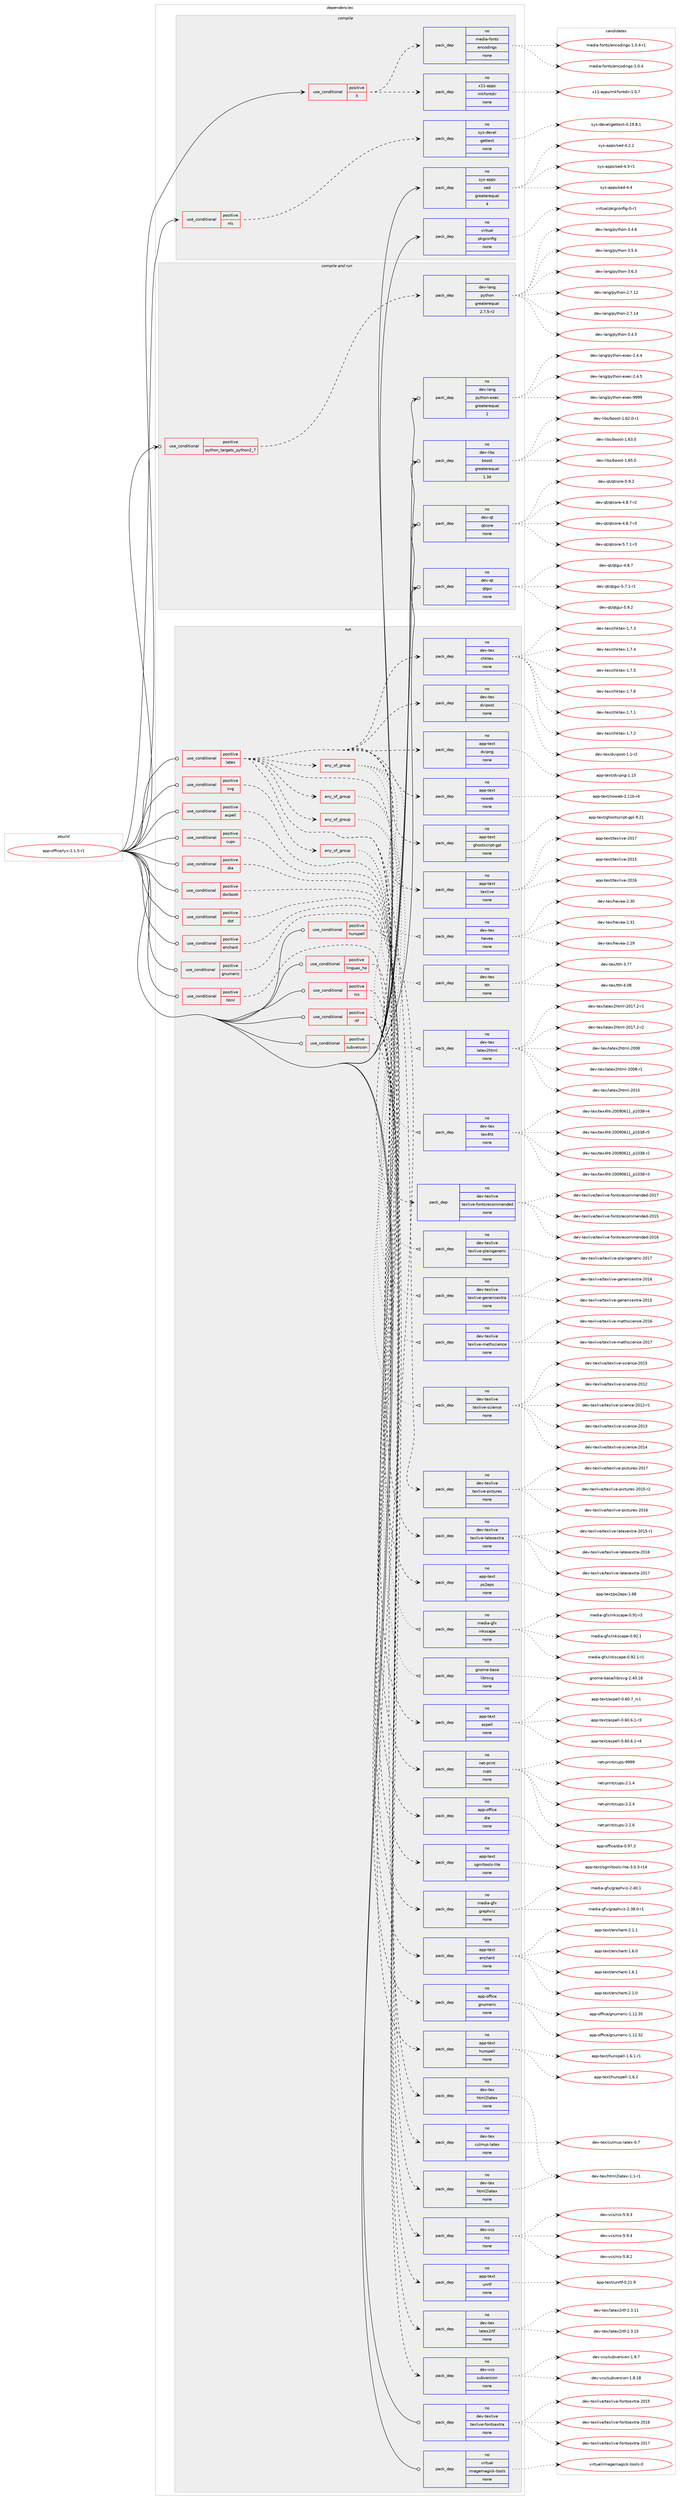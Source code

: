 digraph prolog {

# *************
# Graph options
# *************

newrank=true;
concentrate=true;
compound=true;
graph [rankdir=LR,fontname=Helvetica,fontsize=10,ranksep=1.5];#, ranksep=2.5, nodesep=0.2];
edge  [arrowhead=vee];
node  [fontname=Helvetica,fontsize=10];

# **********
# The ebuild
# **********

subgraph cluster_leftcol {
color=gray;
rank=same;
label=<<i>ebuild</i>>;
id [label="app-office/lyx-2.1.5-r1", color=red, width=4, href="../app-office/lyx-2.1.5-r1.svg"];
}

# ****************
# The dependencies
# ****************

subgraph cluster_midcol {
color=gray;
label=<<i>dependencies</i>>;
subgraph cluster_compile {
fillcolor="#eeeeee";
style=filled;
label=<<i>compile</i>>;
subgraph cond13539 {
dependency51668 [label=<<TABLE BORDER="0" CELLBORDER="1" CELLSPACING="0" CELLPADDING="4"><TR><TD ROWSPAN="3" CELLPADDING="10">use_conditional</TD></TR><TR><TD>positive</TD></TR><TR><TD>X</TD></TR></TABLE>>, shape=none, color=red];
subgraph pack37224 {
dependency51669 [label=<<TABLE BORDER="0" CELLBORDER="1" CELLSPACING="0" CELLPADDING="4" WIDTH="220"><TR><TD ROWSPAN="6" CELLPADDING="30">pack_dep</TD></TR><TR><TD WIDTH="110">no</TD></TR><TR><TD>x11-apps</TD></TR><TR><TD>mkfontdir</TD></TR><TR><TD>none</TD></TR><TR><TD></TD></TR></TABLE>>, shape=none, color=blue];
}
dependency51668:e -> dependency51669:w [weight=20,style="dashed",arrowhead="vee"];
subgraph pack37225 {
dependency51670 [label=<<TABLE BORDER="0" CELLBORDER="1" CELLSPACING="0" CELLPADDING="4" WIDTH="220"><TR><TD ROWSPAN="6" CELLPADDING="30">pack_dep</TD></TR><TR><TD WIDTH="110">no</TD></TR><TR><TD>media-fonts</TD></TR><TR><TD>encodings</TD></TR><TR><TD>none</TD></TR><TR><TD></TD></TR></TABLE>>, shape=none, color=blue];
}
dependency51668:e -> dependency51670:w [weight=20,style="dashed",arrowhead="vee"];
}
id:e -> dependency51668:w [weight=20,style="solid",arrowhead="vee"];
subgraph cond13540 {
dependency51671 [label=<<TABLE BORDER="0" CELLBORDER="1" CELLSPACING="0" CELLPADDING="4"><TR><TD ROWSPAN="3" CELLPADDING="10">use_conditional</TD></TR><TR><TD>positive</TD></TR><TR><TD>nls</TD></TR></TABLE>>, shape=none, color=red];
subgraph pack37226 {
dependency51672 [label=<<TABLE BORDER="0" CELLBORDER="1" CELLSPACING="0" CELLPADDING="4" WIDTH="220"><TR><TD ROWSPAN="6" CELLPADDING="30">pack_dep</TD></TR><TR><TD WIDTH="110">no</TD></TR><TR><TD>sys-devel</TD></TR><TR><TD>gettext</TD></TR><TR><TD>none</TD></TR><TR><TD></TD></TR></TABLE>>, shape=none, color=blue];
}
dependency51671:e -> dependency51672:w [weight=20,style="dashed",arrowhead="vee"];
}
id:e -> dependency51671:w [weight=20,style="solid",arrowhead="vee"];
subgraph pack37227 {
dependency51673 [label=<<TABLE BORDER="0" CELLBORDER="1" CELLSPACING="0" CELLPADDING="4" WIDTH="220"><TR><TD ROWSPAN="6" CELLPADDING="30">pack_dep</TD></TR><TR><TD WIDTH="110">no</TD></TR><TR><TD>sys-apps</TD></TR><TR><TD>sed</TD></TR><TR><TD>greaterequal</TD></TR><TR><TD>4</TD></TR></TABLE>>, shape=none, color=blue];
}
id:e -> dependency51673:w [weight=20,style="solid",arrowhead="vee"];
subgraph pack37228 {
dependency51674 [label=<<TABLE BORDER="0" CELLBORDER="1" CELLSPACING="0" CELLPADDING="4" WIDTH="220"><TR><TD ROWSPAN="6" CELLPADDING="30">pack_dep</TD></TR><TR><TD WIDTH="110">no</TD></TR><TR><TD>virtual</TD></TR><TR><TD>pkgconfig</TD></TR><TR><TD>none</TD></TR><TR><TD></TD></TR></TABLE>>, shape=none, color=blue];
}
id:e -> dependency51674:w [weight=20,style="solid",arrowhead="vee"];
}
subgraph cluster_compileandrun {
fillcolor="#eeeeee";
style=filled;
label=<<i>compile and run</i>>;
subgraph cond13541 {
dependency51675 [label=<<TABLE BORDER="0" CELLBORDER="1" CELLSPACING="0" CELLPADDING="4"><TR><TD ROWSPAN="3" CELLPADDING="10">use_conditional</TD></TR><TR><TD>positive</TD></TR><TR><TD>python_targets_python2_7</TD></TR></TABLE>>, shape=none, color=red];
subgraph pack37229 {
dependency51676 [label=<<TABLE BORDER="0" CELLBORDER="1" CELLSPACING="0" CELLPADDING="4" WIDTH="220"><TR><TD ROWSPAN="6" CELLPADDING="30">pack_dep</TD></TR><TR><TD WIDTH="110">no</TD></TR><TR><TD>dev-lang</TD></TR><TR><TD>python</TD></TR><TR><TD>greaterequal</TD></TR><TR><TD>2.7.5-r2</TD></TR></TABLE>>, shape=none, color=blue];
}
dependency51675:e -> dependency51676:w [weight=20,style="dashed",arrowhead="vee"];
}
id:e -> dependency51675:w [weight=20,style="solid",arrowhead="odotvee"];
subgraph pack37230 {
dependency51677 [label=<<TABLE BORDER="0" CELLBORDER="1" CELLSPACING="0" CELLPADDING="4" WIDTH="220"><TR><TD ROWSPAN="6" CELLPADDING="30">pack_dep</TD></TR><TR><TD WIDTH="110">no</TD></TR><TR><TD>dev-lang</TD></TR><TR><TD>python-exec</TD></TR><TR><TD>greaterequal</TD></TR><TR><TD>2</TD></TR></TABLE>>, shape=none, color=blue];
}
id:e -> dependency51677:w [weight=20,style="solid",arrowhead="odotvee"];
subgraph pack37231 {
dependency51678 [label=<<TABLE BORDER="0" CELLBORDER="1" CELLSPACING="0" CELLPADDING="4" WIDTH="220"><TR><TD ROWSPAN="6" CELLPADDING="30">pack_dep</TD></TR><TR><TD WIDTH="110">no</TD></TR><TR><TD>dev-libs</TD></TR><TR><TD>boost</TD></TR><TR><TD>greaterequal</TD></TR><TR><TD>1.34</TD></TR></TABLE>>, shape=none, color=blue];
}
id:e -> dependency51678:w [weight=20,style="solid",arrowhead="odotvee"];
subgraph pack37232 {
dependency51679 [label=<<TABLE BORDER="0" CELLBORDER="1" CELLSPACING="0" CELLPADDING="4" WIDTH="220"><TR><TD ROWSPAN="6" CELLPADDING="30">pack_dep</TD></TR><TR><TD WIDTH="110">no</TD></TR><TR><TD>dev-qt</TD></TR><TR><TD>qtcore</TD></TR><TR><TD>none</TD></TR><TR><TD></TD></TR></TABLE>>, shape=none, color=blue];
}
id:e -> dependency51679:w [weight=20,style="solid",arrowhead="odotvee"];
subgraph pack37233 {
dependency51680 [label=<<TABLE BORDER="0" CELLBORDER="1" CELLSPACING="0" CELLPADDING="4" WIDTH="220"><TR><TD ROWSPAN="6" CELLPADDING="30">pack_dep</TD></TR><TR><TD WIDTH="110">no</TD></TR><TR><TD>dev-qt</TD></TR><TR><TD>qtgui</TD></TR><TR><TD>none</TD></TR><TR><TD></TD></TR></TABLE>>, shape=none, color=blue];
}
id:e -> dependency51680:w [weight=20,style="solid",arrowhead="odotvee"];
}
subgraph cluster_run {
fillcolor="#eeeeee";
style=filled;
label=<<i>run</i>>;
subgraph cond13542 {
dependency51681 [label=<<TABLE BORDER="0" CELLBORDER="1" CELLSPACING="0" CELLPADDING="4"><TR><TD ROWSPAN="3" CELLPADDING="10">use_conditional</TD></TR><TR><TD>positive</TD></TR><TR><TD>aspell</TD></TR></TABLE>>, shape=none, color=red];
subgraph pack37234 {
dependency51682 [label=<<TABLE BORDER="0" CELLBORDER="1" CELLSPACING="0" CELLPADDING="4" WIDTH="220"><TR><TD ROWSPAN="6" CELLPADDING="30">pack_dep</TD></TR><TR><TD WIDTH="110">no</TD></TR><TR><TD>app-text</TD></TR><TR><TD>aspell</TD></TR><TR><TD>none</TD></TR><TR><TD></TD></TR></TABLE>>, shape=none, color=blue];
}
dependency51681:e -> dependency51682:w [weight=20,style="dashed",arrowhead="vee"];
}
id:e -> dependency51681:w [weight=20,style="solid",arrowhead="odot"];
subgraph cond13543 {
dependency51683 [label=<<TABLE BORDER="0" CELLBORDER="1" CELLSPACING="0" CELLPADDING="4"><TR><TD ROWSPAN="3" CELLPADDING="10">use_conditional</TD></TR><TR><TD>positive</TD></TR><TR><TD>cups</TD></TR></TABLE>>, shape=none, color=red];
subgraph pack37235 {
dependency51684 [label=<<TABLE BORDER="0" CELLBORDER="1" CELLSPACING="0" CELLPADDING="4" WIDTH="220"><TR><TD ROWSPAN="6" CELLPADDING="30">pack_dep</TD></TR><TR><TD WIDTH="110">no</TD></TR><TR><TD>net-print</TD></TR><TR><TD>cups</TD></TR><TR><TD>none</TD></TR><TR><TD></TD></TR></TABLE>>, shape=none, color=blue];
}
dependency51683:e -> dependency51684:w [weight=20,style="dashed",arrowhead="vee"];
}
id:e -> dependency51683:w [weight=20,style="solid",arrowhead="odot"];
subgraph cond13544 {
dependency51685 [label=<<TABLE BORDER="0" CELLBORDER="1" CELLSPACING="0" CELLPADDING="4"><TR><TD ROWSPAN="3" CELLPADDING="10">use_conditional</TD></TR><TR><TD>positive</TD></TR><TR><TD>dia</TD></TR></TABLE>>, shape=none, color=red];
subgraph pack37236 {
dependency51686 [label=<<TABLE BORDER="0" CELLBORDER="1" CELLSPACING="0" CELLPADDING="4" WIDTH="220"><TR><TD ROWSPAN="6" CELLPADDING="30">pack_dep</TD></TR><TR><TD WIDTH="110">no</TD></TR><TR><TD>app-office</TD></TR><TR><TD>dia</TD></TR><TR><TD>none</TD></TR><TR><TD></TD></TR></TABLE>>, shape=none, color=blue];
}
dependency51685:e -> dependency51686:w [weight=20,style="dashed",arrowhead="vee"];
}
id:e -> dependency51685:w [weight=20,style="solid",arrowhead="odot"];
subgraph cond13545 {
dependency51687 [label=<<TABLE BORDER="0" CELLBORDER="1" CELLSPACING="0" CELLPADDING="4"><TR><TD ROWSPAN="3" CELLPADDING="10">use_conditional</TD></TR><TR><TD>positive</TD></TR><TR><TD>docbook</TD></TR></TABLE>>, shape=none, color=red];
subgraph pack37237 {
dependency51688 [label=<<TABLE BORDER="0" CELLBORDER="1" CELLSPACING="0" CELLPADDING="4" WIDTH="220"><TR><TD ROWSPAN="6" CELLPADDING="30">pack_dep</TD></TR><TR><TD WIDTH="110">no</TD></TR><TR><TD>app-text</TD></TR><TR><TD>sgmltools-lite</TD></TR><TR><TD>none</TD></TR><TR><TD></TD></TR></TABLE>>, shape=none, color=blue];
}
dependency51687:e -> dependency51688:w [weight=20,style="dashed",arrowhead="vee"];
}
id:e -> dependency51687:w [weight=20,style="solid",arrowhead="odot"];
subgraph cond13546 {
dependency51689 [label=<<TABLE BORDER="0" CELLBORDER="1" CELLSPACING="0" CELLPADDING="4"><TR><TD ROWSPAN="3" CELLPADDING="10">use_conditional</TD></TR><TR><TD>positive</TD></TR><TR><TD>dot</TD></TR></TABLE>>, shape=none, color=red];
subgraph pack37238 {
dependency51690 [label=<<TABLE BORDER="0" CELLBORDER="1" CELLSPACING="0" CELLPADDING="4" WIDTH="220"><TR><TD ROWSPAN="6" CELLPADDING="30">pack_dep</TD></TR><TR><TD WIDTH="110">no</TD></TR><TR><TD>media-gfx</TD></TR><TR><TD>graphviz</TD></TR><TR><TD>none</TD></TR><TR><TD></TD></TR></TABLE>>, shape=none, color=blue];
}
dependency51689:e -> dependency51690:w [weight=20,style="dashed",arrowhead="vee"];
}
id:e -> dependency51689:w [weight=20,style="solid",arrowhead="odot"];
subgraph cond13547 {
dependency51691 [label=<<TABLE BORDER="0" CELLBORDER="1" CELLSPACING="0" CELLPADDING="4"><TR><TD ROWSPAN="3" CELLPADDING="10">use_conditional</TD></TR><TR><TD>positive</TD></TR><TR><TD>enchant</TD></TR></TABLE>>, shape=none, color=red];
subgraph pack37239 {
dependency51692 [label=<<TABLE BORDER="0" CELLBORDER="1" CELLSPACING="0" CELLPADDING="4" WIDTH="220"><TR><TD ROWSPAN="6" CELLPADDING="30">pack_dep</TD></TR><TR><TD WIDTH="110">no</TD></TR><TR><TD>app-text</TD></TR><TR><TD>enchant</TD></TR><TR><TD>none</TD></TR><TR><TD></TD></TR></TABLE>>, shape=none, color=blue];
}
dependency51691:e -> dependency51692:w [weight=20,style="dashed",arrowhead="vee"];
}
id:e -> dependency51691:w [weight=20,style="solid",arrowhead="odot"];
subgraph cond13548 {
dependency51693 [label=<<TABLE BORDER="0" CELLBORDER="1" CELLSPACING="0" CELLPADDING="4"><TR><TD ROWSPAN="3" CELLPADDING="10">use_conditional</TD></TR><TR><TD>positive</TD></TR><TR><TD>gnumeric</TD></TR></TABLE>>, shape=none, color=red];
subgraph pack37240 {
dependency51694 [label=<<TABLE BORDER="0" CELLBORDER="1" CELLSPACING="0" CELLPADDING="4" WIDTH="220"><TR><TD ROWSPAN="6" CELLPADDING="30">pack_dep</TD></TR><TR><TD WIDTH="110">no</TD></TR><TR><TD>app-office</TD></TR><TR><TD>gnumeric</TD></TR><TR><TD>none</TD></TR><TR><TD></TD></TR></TABLE>>, shape=none, color=blue];
}
dependency51693:e -> dependency51694:w [weight=20,style="dashed",arrowhead="vee"];
}
id:e -> dependency51693:w [weight=20,style="solid",arrowhead="odot"];
subgraph cond13549 {
dependency51695 [label=<<TABLE BORDER="0" CELLBORDER="1" CELLSPACING="0" CELLPADDING="4"><TR><TD ROWSPAN="3" CELLPADDING="10">use_conditional</TD></TR><TR><TD>positive</TD></TR><TR><TD>html</TD></TR></TABLE>>, shape=none, color=red];
subgraph pack37241 {
dependency51696 [label=<<TABLE BORDER="0" CELLBORDER="1" CELLSPACING="0" CELLPADDING="4" WIDTH="220"><TR><TD ROWSPAN="6" CELLPADDING="30">pack_dep</TD></TR><TR><TD WIDTH="110">no</TD></TR><TR><TD>dev-tex</TD></TR><TR><TD>html2latex</TD></TR><TR><TD>none</TD></TR><TR><TD></TD></TR></TABLE>>, shape=none, color=blue];
}
dependency51695:e -> dependency51696:w [weight=20,style="dashed",arrowhead="vee"];
}
id:e -> dependency51695:w [weight=20,style="solid",arrowhead="odot"];
subgraph cond13550 {
dependency51697 [label=<<TABLE BORDER="0" CELLBORDER="1" CELLSPACING="0" CELLPADDING="4"><TR><TD ROWSPAN="3" CELLPADDING="10">use_conditional</TD></TR><TR><TD>positive</TD></TR><TR><TD>hunspell</TD></TR></TABLE>>, shape=none, color=red];
subgraph pack37242 {
dependency51698 [label=<<TABLE BORDER="0" CELLBORDER="1" CELLSPACING="0" CELLPADDING="4" WIDTH="220"><TR><TD ROWSPAN="6" CELLPADDING="30">pack_dep</TD></TR><TR><TD WIDTH="110">no</TD></TR><TR><TD>app-text</TD></TR><TR><TD>hunspell</TD></TR><TR><TD>none</TD></TR><TR><TD></TD></TR></TABLE>>, shape=none, color=blue];
}
dependency51697:e -> dependency51698:w [weight=20,style="dashed",arrowhead="vee"];
}
id:e -> dependency51697:w [weight=20,style="solid",arrowhead="odot"];
subgraph cond13551 {
dependency51699 [label=<<TABLE BORDER="0" CELLBORDER="1" CELLSPACING="0" CELLPADDING="4"><TR><TD ROWSPAN="3" CELLPADDING="10">use_conditional</TD></TR><TR><TD>positive</TD></TR><TR><TD>latex</TD></TR></TABLE>>, shape=none, color=red];
subgraph pack37243 {
dependency51700 [label=<<TABLE BORDER="0" CELLBORDER="1" CELLSPACING="0" CELLPADDING="4" WIDTH="220"><TR><TD ROWSPAN="6" CELLPADDING="30">pack_dep</TD></TR><TR><TD WIDTH="110">no</TD></TR><TR><TD>app-text</TD></TR><TR><TD>texlive</TD></TR><TR><TD>none</TD></TR><TR><TD></TD></TR></TABLE>>, shape=none, color=blue];
}
dependency51699:e -> dependency51700:w [weight=20,style="dashed",arrowhead="vee"];
subgraph pack37244 {
dependency51701 [label=<<TABLE BORDER="0" CELLBORDER="1" CELLSPACING="0" CELLPADDING="4" WIDTH="220"><TR><TD ROWSPAN="6" CELLPADDING="30">pack_dep</TD></TR><TR><TD WIDTH="110">no</TD></TR><TR><TD>app-text</TD></TR><TR><TD>ghostscript-gpl</TD></TR><TR><TD>none</TD></TR><TR><TD></TD></TR></TABLE>>, shape=none, color=blue];
}
dependency51699:e -> dependency51701:w [weight=20,style="dashed",arrowhead="vee"];
subgraph pack37245 {
dependency51702 [label=<<TABLE BORDER="0" CELLBORDER="1" CELLSPACING="0" CELLPADDING="4" WIDTH="220"><TR><TD ROWSPAN="6" CELLPADDING="30">pack_dep</TD></TR><TR><TD WIDTH="110">no</TD></TR><TR><TD>app-text</TD></TR><TR><TD>noweb</TD></TR><TR><TD>none</TD></TR><TR><TD></TD></TR></TABLE>>, shape=none, color=blue];
}
dependency51699:e -> dependency51702:w [weight=20,style="dashed",arrowhead="vee"];
subgraph pack37246 {
dependency51703 [label=<<TABLE BORDER="0" CELLBORDER="1" CELLSPACING="0" CELLPADDING="4" WIDTH="220"><TR><TD ROWSPAN="6" CELLPADDING="30">pack_dep</TD></TR><TR><TD WIDTH="110">no</TD></TR><TR><TD>app-text</TD></TR><TR><TD>dvipng</TD></TR><TR><TD>none</TD></TR><TR><TD></TD></TR></TABLE>>, shape=none, color=blue];
}
dependency51699:e -> dependency51703:w [weight=20,style="dashed",arrowhead="vee"];
subgraph pack37247 {
dependency51704 [label=<<TABLE BORDER="0" CELLBORDER="1" CELLSPACING="0" CELLPADDING="4" WIDTH="220"><TR><TD ROWSPAN="6" CELLPADDING="30">pack_dep</TD></TR><TR><TD WIDTH="110">no</TD></TR><TR><TD>dev-tex</TD></TR><TR><TD>dvipost</TD></TR><TR><TD>none</TD></TR><TR><TD></TD></TR></TABLE>>, shape=none, color=blue];
}
dependency51699:e -> dependency51704:w [weight=20,style="dashed",arrowhead="vee"];
subgraph pack37248 {
dependency51705 [label=<<TABLE BORDER="0" CELLBORDER="1" CELLSPACING="0" CELLPADDING="4" WIDTH="220"><TR><TD ROWSPAN="6" CELLPADDING="30">pack_dep</TD></TR><TR><TD WIDTH="110">no</TD></TR><TR><TD>dev-tex</TD></TR><TR><TD>chktex</TD></TR><TR><TD>none</TD></TR><TR><TD></TD></TR></TABLE>>, shape=none, color=blue];
}
dependency51699:e -> dependency51705:w [weight=20,style="dashed",arrowhead="vee"];
subgraph pack37249 {
dependency51706 [label=<<TABLE BORDER="0" CELLBORDER="1" CELLSPACING="0" CELLPADDING="4" WIDTH="220"><TR><TD ROWSPAN="6" CELLPADDING="30">pack_dep</TD></TR><TR><TD WIDTH="110">no</TD></TR><TR><TD>app-text</TD></TR><TR><TD>ps2eps</TD></TR><TR><TD>none</TD></TR><TR><TD></TD></TR></TABLE>>, shape=none, color=blue];
}
dependency51699:e -> dependency51706:w [weight=20,style="dashed",arrowhead="vee"];
subgraph pack37250 {
dependency51707 [label=<<TABLE BORDER="0" CELLBORDER="1" CELLSPACING="0" CELLPADDING="4" WIDTH="220"><TR><TD ROWSPAN="6" CELLPADDING="30">pack_dep</TD></TR><TR><TD WIDTH="110">no</TD></TR><TR><TD>dev-texlive</TD></TR><TR><TD>texlive-latexextra</TD></TR><TR><TD>none</TD></TR><TR><TD></TD></TR></TABLE>>, shape=none, color=blue];
}
dependency51699:e -> dependency51707:w [weight=20,style="dashed",arrowhead="vee"];
subgraph pack37251 {
dependency51708 [label=<<TABLE BORDER="0" CELLBORDER="1" CELLSPACING="0" CELLPADDING="4" WIDTH="220"><TR><TD ROWSPAN="6" CELLPADDING="30">pack_dep</TD></TR><TR><TD WIDTH="110">no</TD></TR><TR><TD>dev-texlive</TD></TR><TR><TD>texlive-pictures</TD></TR><TR><TD>none</TD></TR><TR><TD></TD></TR></TABLE>>, shape=none, color=blue];
}
dependency51699:e -> dependency51708:w [weight=20,style="dashed",arrowhead="vee"];
subgraph any883 {
dependency51709 [label=<<TABLE BORDER="0" CELLBORDER="1" CELLSPACING="0" CELLPADDING="4"><TR><TD CELLPADDING="10">any_of_group</TD></TR></TABLE>>, shape=none, color=red];subgraph pack37252 {
dependency51710 [label=<<TABLE BORDER="0" CELLBORDER="1" CELLSPACING="0" CELLPADDING="4" WIDTH="220"><TR><TD ROWSPAN="6" CELLPADDING="30">pack_dep</TD></TR><TR><TD WIDTH="110">no</TD></TR><TR><TD>dev-texlive</TD></TR><TR><TD>texlive-mathscience</TD></TR><TR><TD>none</TD></TR><TR><TD></TD></TR></TABLE>>, shape=none, color=blue];
}
dependency51709:e -> dependency51710:w [weight=20,style="dotted",arrowhead="oinv"];
subgraph pack37253 {
dependency51711 [label=<<TABLE BORDER="0" CELLBORDER="1" CELLSPACING="0" CELLPADDING="4" WIDTH="220"><TR><TD ROWSPAN="6" CELLPADDING="30">pack_dep</TD></TR><TR><TD WIDTH="110">no</TD></TR><TR><TD>dev-texlive</TD></TR><TR><TD>texlive-science</TD></TR><TR><TD>none</TD></TR><TR><TD></TD></TR></TABLE>>, shape=none, color=blue];
}
dependency51709:e -> dependency51711:w [weight=20,style="dotted",arrowhead="oinv"];
}
dependency51699:e -> dependency51709:w [weight=20,style="dashed",arrowhead="vee"];
subgraph any884 {
dependency51712 [label=<<TABLE BORDER="0" CELLBORDER="1" CELLSPACING="0" CELLPADDING="4"><TR><TD CELLPADDING="10">any_of_group</TD></TR></TABLE>>, shape=none, color=red];subgraph pack37254 {
dependency51713 [label=<<TABLE BORDER="0" CELLBORDER="1" CELLSPACING="0" CELLPADDING="4" WIDTH="220"><TR><TD ROWSPAN="6" CELLPADDING="30">pack_dep</TD></TR><TR><TD WIDTH="110">no</TD></TR><TR><TD>dev-texlive</TD></TR><TR><TD>texlive-plaingeneric</TD></TR><TR><TD>none</TD></TR><TR><TD></TD></TR></TABLE>>, shape=none, color=blue];
}
dependency51712:e -> dependency51713:w [weight=20,style="dotted",arrowhead="oinv"];
subgraph pack37255 {
dependency51714 [label=<<TABLE BORDER="0" CELLBORDER="1" CELLSPACING="0" CELLPADDING="4" WIDTH="220"><TR><TD ROWSPAN="6" CELLPADDING="30">pack_dep</TD></TR><TR><TD WIDTH="110">no</TD></TR><TR><TD>dev-texlive</TD></TR><TR><TD>texlive-genericextra</TD></TR><TR><TD>none</TD></TR><TR><TD></TD></TR></TABLE>>, shape=none, color=blue];
}
dependency51712:e -> dependency51714:w [weight=20,style="dotted",arrowhead="oinv"];
}
dependency51699:e -> dependency51712:w [weight=20,style="dashed",arrowhead="vee"];
subgraph pack37256 {
dependency51715 [label=<<TABLE BORDER="0" CELLBORDER="1" CELLSPACING="0" CELLPADDING="4" WIDTH="220"><TR><TD ROWSPAN="6" CELLPADDING="30">pack_dep</TD></TR><TR><TD WIDTH="110">no</TD></TR><TR><TD>dev-texlive</TD></TR><TR><TD>texlive-fontsrecommended</TD></TR><TR><TD>none</TD></TR><TR><TD></TD></TR></TABLE>>, shape=none, color=blue];
}
dependency51699:e -> dependency51715:w [weight=20,style="dashed",arrowhead="vee"];
subgraph any885 {
dependency51716 [label=<<TABLE BORDER="0" CELLBORDER="1" CELLSPACING="0" CELLPADDING="4"><TR><TD CELLPADDING="10">any_of_group</TD></TR></TABLE>>, shape=none, color=red];subgraph pack37257 {
dependency51717 [label=<<TABLE BORDER="0" CELLBORDER="1" CELLSPACING="0" CELLPADDING="4" WIDTH="220"><TR><TD ROWSPAN="6" CELLPADDING="30">pack_dep</TD></TR><TR><TD WIDTH="110">no</TD></TR><TR><TD>dev-tex</TD></TR><TR><TD>latex2html</TD></TR><TR><TD>none</TD></TR><TR><TD></TD></TR></TABLE>>, shape=none, color=blue];
}
dependency51716:e -> dependency51717:w [weight=20,style="dotted",arrowhead="oinv"];
subgraph pack37258 {
dependency51718 [label=<<TABLE BORDER="0" CELLBORDER="1" CELLSPACING="0" CELLPADDING="4" WIDTH="220"><TR><TD ROWSPAN="6" CELLPADDING="30">pack_dep</TD></TR><TR><TD WIDTH="110">no</TD></TR><TR><TD>dev-tex</TD></TR><TR><TD>tth</TD></TR><TR><TD>none</TD></TR><TR><TD></TD></TR></TABLE>>, shape=none, color=blue];
}
dependency51716:e -> dependency51718:w [weight=20,style="dotted",arrowhead="oinv"];
subgraph pack37259 {
dependency51719 [label=<<TABLE BORDER="0" CELLBORDER="1" CELLSPACING="0" CELLPADDING="4" WIDTH="220"><TR><TD ROWSPAN="6" CELLPADDING="30">pack_dep</TD></TR><TR><TD WIDTH="110">no</TD></TR><TR><TD>dev-tex</TD></TR><TR><TD>hevea</TD></TR><TR><TD>none</TD></TR><TR><TD></TD></TR></TABLE>>, shape=none, color=blue];
}
dependency51716:e -> dependency51719:w [weight=20,style="dotted",arrowhead="oinv"];
subgraph pack37260 {
dependency51720 [label=<<TABLE BORDER="0" CELLBORDER="1" CELLSPACING="0" CELLPADDING="4" WIDTH="220"><TR><TD ROWSPAN="6" CELLPADDING="30">pack_dep</TD></TR><TR><TD WIDTH="110">no</TD></TR><TR><TD>dev-tex</TD></TR><TR><TD>tex4ht</TD></TR><TR><TD>none</TD></TR><TR><TD></TD></TR></TABLE>>, shape=none, color=blue];
}
dependency51716:e -> dependency51720:w [weight=20,style="dotted",arrowhead="oinv"];
}
dependency51699:e -> dependency51716:w [weight=20,style="dashed",arrowhead="vee"];
}
id:e -> dependency51699:w [weight=20,style="solid",arrowhead="odot"];
subgraph cond13552 {
dependency51721 [label=<<TABLE BORDER="0" CELLBORDER="1" CELLSPACING="0" CELLPADDING="4"><TR><TD ROWSPAN="3" CELLPADDING="10">use_conditional</TD></TR><TR><TD>positive</TD></TR><TR><TD>linguas_he</TD></TR></TABLE>>, shape=none, color=red];
subgraph pack37261 {
dependency51722 [label=<<TABLE BORDER="0" CELLBORDER="1" CELLSPACING="0" CELLPADDING="4" WIDTH="220"><TR><TD ROWSPAN="6" CELLPADDING="30">pack_dep</TD></TR><TR><TD WIDTH="110">no</TD></TR><TR><TD>dev-tex</TD></TR><TR><TD>culmus-latex</TD></TR><TR><TD>none</TD></TR><TR><TD></TD></TR></TABLE>>, shape=none, color=blue];
}
dependency51721:e -> dependency51722:w [weight=20,style="dashed",arrowhead="vee"];
}
id:e -> dependency51721:w [weight=20,style="solid",arrowhead="odot"];
subgraph cond13553 {
dependency51723 [label=<<TABLE BORDER="0" CELLBORDER="1" CELLSPACING="0" CELLPADDING="4"><TR><TD ROWSPAN="3" CELLPADDING="10">use_conditional</TD></TR><TR><TD>positive</TD></TR><TR><TD>rcs</TD></TR></TABLE>>, shape=none, color=red];
subgraph pack37262 {
dependency51724 [label=<<TABLE BORDER="0" CELLBORDER="1" CELLSPACING="0" CELLPADDING="4" WIDTH="220"><TR><TD ROWSPAN="6" CELLPADDING="30">pack_dep</TD></TR><TR><TD WIDTH="110">no</TD></TR><TR><TD>dev-vcs</TD></TR><TR><TD>rcs</TD></TR><TR><TD>none</TD></TR><TR><TD></TD></TR></TABLE>>, shape=none, color=blue];
}
dependency51723:e -> dependency51724:w [weight=20,style="dashed",arrowhead="vee"];
}
id:e -> dependency51723:w [weight=20,style="solid",arrowhead="odot"];
subgraph cond13554 {
dependency51725 [label=<<TABLE BORDER="0" CELLBORDER="1" CELLSPACING="0" CELLPADDING="4"><TR><TD ROWSPAN="3" CELLPADDING="10">use_conditional</TD></TR><TR><TD>positive</TD></TR><TR><TD>rtf</TD></TR></TABLE>>, shape=none, color=red];
subgraph pack37263 {
dependency51726 [label=<<TABLE BORDER="0" CELLBORDER="1" CELLSPACING="0" CELLPADDING="4" WIDTH="220"><TR><TD ROWSPAN="6" CELLPADDING="30">pack_dep</TD></TR><TR><TD WIDTH="110">no</TD></TR><TR><TD>dev-tex</TD></TR><TR><TD>latex2rtf</TD></TR><TR><TD>none</TD></TR><TR><TD></TD></TR></TABLE>>, shape=none, color=blue];
}
dependency51725:e -> dependency51726:w [weight=20,style="dashed",arrowhead="vee"];
subgraph pack37264 {
dependency51727 [label=<<TABLE BORDER="0" CELLBORDER="1" CELLSPACING="0" CELLPADDING="4" WIDTH="220"><TR><TD ROWSPAN="6" CELLPADDING="30">pack_dep</TD></TR><TR><TD WIDTH="110">no</TD></TR><TR><TD>app-text</TD></TR><TR><TD>unrtf</TD></TR><TR><TD>none</TD></TR><TR><TD></TD></TR></TABLE>>, shape=none, color=blue];
}
dependency51725:e -> dependency51727:w [weight=20,style="dashed",arrowhead="vee"];
subgraph pack37265 {
dependency51728 [label=<<TABLE BORDER="0" CELLBORDER="1" CELLSPACING="0" CELLPADDING="4" WIDTH="220"><TR><TD ROWSPAN="6" CELLPADDING="30">pack_dep</TD></TR><TR><TD WIDTH="110">no</TD></TR><TR><TD>dev-tex</TD></TR><TR><TD>html2latex</TD></TR><TR><TD>none</TD></TR><TR><TD></TD></TR></TABLE>>, shape=none, color=blue];
}
dependency51725:e -> dependency51728:w [weight=20,style="dashed",arrowhead="vee"];
}
id:e -> dependency51725:w [weight=20,style="solid",arrowhead="odot"];
subgraph cond13555 {
dependency51729 [label=<<TABLE BORDER="0" CELLBORDER="1" CELLSPACING="0" CELLPADDING="4"><TR><TD ROWSPAN="3" CELLPADDING="10">use_conditional</TD></TR><TR><TD>positive</TD></TR><TR><TD>subversion</TD></TR></TABLE>>, shape=none, color=red];
subgraph pack37266 {
dependency51730 [label=<<TABLE BORDER="0" CELLBORDER="1" CELLSPACING="0" CELLPADDING="4" WIDTH="220"><TR><TD ROWSPAN="6" CELLPADDING="30">pack_dep</TD></TR><TR><TD WIDTH="110">no</TD></TR><TR><TD>dev-vcs</TD></TR><TR><TD>subversion</TD></TR><TR><TD>none</TD></TR><TR><TD></TD></TR></TABLE>>, shape=none, color=blue];
}
dependency51729:e -> dependency51730:w [weight=20,style="dashed",arrowhead="vee"];
}
id:e -> dependency51729:w [weight=20,style="solid",arrowhead="odot"];
subgraph cond13556 {
dependency51731 [label=<<TABLE BORDER="0" CELLBORDER="1" CELLSPACING="0" CELLPADDING="4"><TR><TD ROWSPAN="3" CELLPADDING="10">use_conditional</TD></TR><TR><TD>positive</TD></TR><TR><TD>svg</TD></TR></TABLE>>, shape=none, color=red];
subgraph any886 {
dependency51732 [label=<<TABLE BORDER="0" CELLBORDER="1" CELLSPACING="0" CELLPADDING="4"><TR><TD CELLPADDING="10">any_of_group</TD></TR></TABLE>>, shape=none, color=red];subgraph pack37267 {
dependency51733 [label=<<TABLE BORDER="0" CELLBORDER="1" CELLSPACING="0" CELLPADDING="4" WIDTH="220"><TR><TD ROWSPAN="6" CELLPADDING="30">pack_dep</TD></TR><TR><TD WIDTH="110">no</TD></TR><TR><TD>gnome-base</TD></TR><TR><TD>librsvg</TD></TR><TR><TD>none</TD></TR><TR><TD></TD></TR></TABLE>>, shape=none, color=blue];
}
dependency51732:e -> dependency51733:w [weight=20,style="dotted",arrowhead="oinv"];
subgraph pack37268 {
dependency51734 [label=<<TABLE BORDER="0" CELLBORDER="1" CELLSPACING="0" CELLPADDING="4" WIDTH="220"><TR><TD ROWSPAN="6" CELLPADDING="30">pack_dep</TD></TR><TR><TD WIDTH="110">no</TD></TR><TR><TD>media-gfx</TD></TR><TR><TD>inkscape</TD></TR><TR><TD>none</TD></TR><TR><TD></TD></TR></TABLE>>, shape=none, color=blue];
}
dependency51732:e -> dependency51734:w [weight=20,style="dotted",arrowhead="oinv"];
}
dependency51731:e -> dependency51732:w [weight=20,style="dashed",arrowhead="vee"];
}
id:e -> dependency51731:w [weight=20,style="solid",arrowhead="odot"];
subgraph pack37269 {
dependency51735 [label=<<TABLE BORDER="0" CELLBORDER="1" CELLSPACING="0" CELLPADDING="4" WIDTH="220"><TR><TD ROWSPAN="6" CELLPADDING="30">pack_dep</TD></TR><TR><TD WIDTH="110">no</TD></TR><TR><TD>dev-texlive</TD></TR><TR><TD>texlive-fontsextra</TD></TR><TR><TD>none</TD></TR><TR><TD></TD></TR></TABLE>>, shape=none, color=blue];
}
id:e -> dependency51735:w [weight=20,style="solid",arrowhead="odot"];
subgraph pack37270 {
dependency51736 [label=<<TABLE BORDER="0" CELLBORDER="1" CELLSPACING="0" CELLPADDING="4" WIDTH="220"><TR><TD ROWSPAN="6" CELLPADDING="30">pack_dep</TD></TR><TR><TD WIDTH="110">no</TD></TR><TR><TD>virtual</TD></TR><TR><TD>imagemagick-tools</TD></TR><TR><TD>none</TD></TR><TR><TD></TD></TR></TABLE>>, shape=none, color=blue];
}
id:e -> dependency51736:w [weight=20,style="solid",arrowhead="odot"];
}
}

# **************
# The candidates
# **************

subgraph cluster_choices {
rank=same;
color=gray;
label=<<i>candidates</i>>;

subgraph choice37224 {
color=black;
nodesep=1;
choice1204949459711211211547109107102111110116100105114454946484655 [label="x11-apps/mkfontdir-1.0.7", color=red, width=4,href="../x11-apps/mkfontdir-1.0.7.svg"];
dependency51669:e -> choice1204949459711211211547109107102111110116100105114454946484655:w [style=dotted,weight="100"];
}
subgraph choice37225 {
color=black;
nodesep=1;
choice10910110010597451021111101161154710111099111100105110103115454946484652 [label="media-fonts/encodings-1.0.4", color=red, width=4,href="../media-fonts/encodings-1.0.4.svg"];
choice109101100105974510211111011611547101110991111001051101031154549464846524511449 [label="media-fonts/encodings-1.0.4-r1", color=red, width=4,href="../media-fonts/encodings-1.0.4-r1.svg"];
dependency51670:e -> choice10910110010597451021111101161154710111099111100105110103115454946484652:w [style=dotted,weight="100"];
dependency51670:e -> choice109101100105974510211111011611547101110991111001051101031154549464846524511449:w [style=dotted,weight="100"];
}
subgraph choice37226 {
color=black;
nodesep=1;
choice1151211154510010111810110847103101116116101120116454846495746564649 [label="sys-devel/gettext-0.19.8.1", color=red, width=4,href="../sys-devel/gettext-0.19.8.1.svg"];
dependency51672:e -> choice1151211154510010111810110847103101116116101120116454846495746564649:w [style=dotted,weight="100"];
}
subgraph choice37227 {
color=black;
nodesep=1;
choice115121115459711211211547115101100455246504650 [label="sys-apps/sed-4.2.2", color=red, width=4,href="../sys-apps/sed-4.2.2.svg"];
choice115121115459711211211547115101100455246514511449 [label="sys-apps/sed-4.3-r1", color=red, width=4,href="../sys-apps/sed-4.3-r1.svg"];
choice11512111545971121121154711510110045524652 [label="sys-apps/sed-4.4", color=red, width=4,href="../sys-apps/sed-4.4.svg"];
dependency51673:e -> choice115121115459711211211547115101100455246504650:w [style=dotted,weight="100"];
dependency51673:e -> choice115121115459711211211547115101100455246514511449:w [style=dotted,weight="100"];
dependency51673:e -> choice11512111545971121121154711510110045524652:w [style=dotted,weight="100"];
}
subgraph choice37228 {
color=black;
nodesep=1;
choice11810511411611797108471121071039911111010210510345484511449 [label="virtual/pkgconfig-0-r1", color=red, width=4,href="../virtual/pkgconfig-0-r1.svg"];
dependency51674:e -> choice11810511411611797108471121071039911111010210510345484511449:w [style=dotted,weight="100"];
}
subgraph choice37229 {
color=black;
nodesep=1;
choice10010111845108971101034711212111610411111045504655464950 [label="dev-lang/python-2.7.12", color=red, width=4,href="../dev-lang/python-2.7.12.svg"];
choice10010111845108971101034711212111610411111045504655464952 [label="dev-lang/python-2.7.14", color=red, width=4,href="../dev-lang/python-2.7.14.svg"];
choice100101118451089711010347112121116104111110455146524653 [label="dev-lang/python-3.4.5", color=red, width=4,href="../dev-lang/python-3.4.5.svg"];
choice100101118451089711010347112121116104111110455146524654 [label="dev-lang/python-3.4.6", color=red, width=4,href="../dev-lang/python-3.4.6.svg"];
choice100101118451089711010347112121116104111110455146534652 [label="dev-lang/python-3.5.4", color=red, width=4,href="../dev-lang/python-3.5.4.svg"];
choice100101118451089711010347112121116104111110455146544651 [label="dev-lang/python-3.6.3", color=red, width=4,href="../dev-lang/python-3.6.3.svg"];
dependency51676:e -> choice10010111845108971101034711212111610411111045504655464950:w [style=dotted,weight="100"];
dependency51676:e -> choice10010111845108971101034711212111610411111045504655464952:w [style=dotted,weight="100"];
dependency51676:e -> choice100101118451089711010347112121116104111110455146524653:w [style=dotted,weight="100"];
dependency51676:e -> choice100101118451089711010347112121116104111110455146524654:w [style=dotted,weight="100"];
dependency51676:e -> choice100101118451089711010347112121116104111110455146534652:w [style=dotted,weight="100"];
dependency51676:e -> choice100101118451089711010347112121116104111110455146544651:w [style=dotted,weight="100"];
}
subgraph choice37230 {
color=black;
nodesep=1;
choice1001011184510897110103471121211161041111104510112010199455046524652 [label="dev-lang/python-exec-2.4.4", color=red, width=4,href="../dev-lang/python-exec-2.4.4.svg"];
choice1001011184510897110103471121211161041111104510112010199455046524653 [label="dev-lang/python-exec-2.4.5", color=red, width=4,href="../dev-lang/python-exec-2.4.5.svg"];
choice10010111845108971101034711212111610411111045101120101994557575757 [label="dev-lang/python-exec-9999", color=red, width=4,href="../dev-lang/python-exec-9999.svg"];
dependency51677:e -> choice1001011184510897110103471121211161041111104510112010199455046524652:w [style=dotted,weight="100"];
dependency51677:e -> choice1001011184510897110103471121211161041111104510112010199455046524653:w [style=dotted,weight="100"];
dependency51677:e -> choice10010111845108971101034711212111610411111045101120101994557575757:w [style=dotted,weight="100"];
}
subgraph choice37231 {
color=black;
nodesep=1;
choice10010111845108105981154798111111115116454946545046484511449 [label="dev-libs/boost-1.62.0-r1", color=red, width=4,href="../dev-libs/boost-1.62.0-r1.svg"];
choice1001011184510810598115479811111111511645494654514648 [label="dev-libs/boost-1.63.0", color=red, width=4,href="../dev-libs/boost-1.63.0.svg"];
choice1001011184510810598115479811111111511645494654534648 [label="dev-libs/boost-1.65.0", color=red, width=4,href="../dev-libs/boost-1.65.0.svg"];
dependency51678:e -> choice10010111845108105981154798111111115116454946545046484511449:w [style=dotted,weight="100"];
dependency51678:e -> choice1001011184510810598115479811111111511645494654514648:w [style=dotted,weight="100"];
dependency51678:e -> choice1001011184510810598115479811111111511645494654534648:w [style=dotted,weight="100"];
}
subgraph choice37232 {
color=black;
nodesep=1;
choice1001011184511311647113116991111141014552465646554511450 [label="dev-qt/qtcore-4.8.7-r2", color=red, width=4,href="../dev-qt/qtcore-4.8.7-r2.svg"];
choice1001011184511311647113116991111141014552465646554511451 [label="dev-qt/qtcore-4.8.7-r3", color=red, width=4,href="../dev-qt/qtcore-4.8.7-r3.svg"];
choice1001011184511311647113116991111141014553465546494511451 [label="dev-qt/qtcore-5.7.1-r3", color=red, width=4,href="../dev-qt/qtcore-5.7.1-r3.svg"];
choice100101118451131164711311699111114101455346574650 [label="dev-qt/qtcore-5.9.2", color=red, width=4,href="../dev-qt/qtcore-5.9.2.svg"];
dependency51679:e -> choice1001011184511311647113116991111141014552465646554511450:w [style=dotted,weight="100"];
dependency51679:e -> choice1001011184511311647113116991111141014552465646554511451:w [style=dotted,weight="100"];
dependency51679:e -> choice1001011184511311647113116991111141014553465546494511451:w [style=dotted,weight="100"];
dependency51679:e -> choice100101118451131164711311699111114101455346574650:w [style=dotted,weight="100"];
}
subgraph choice37233 {
color=black;
nodesep=1;
choice1001011184511311647113116103117105455246564655 [label="dev-qt/qtgui-4.8.7", color=red, width=4,href="../dev-qt/qtgui-4.8.7.svg"];
choice10010111845113116471131161031171054553465546494511449 [label="dev-qt/qtgui-5.7.1-r1", color=red, width=4,href="../dev-qt/qtgui-5.7.1-r1.svg"];
choice1001011184511311647113116103117105455346574650 [label="dev-qt/qtgui-5.9.2", color=red, width=4,href="../dev-qt/qtgui-5.9.2.svg"];
dependency51680:e -> choice1001011184511311647113116103117105455246564655:w [style=dotted,weight="100"];
dependency51680:e -> choice10010111845113116471131161031171054553465546494511449:w [style=dotted,weight="100"];
dependency51680:e -> choice1001011184511311647113116103117105455346574650:w [style=dotted,weight="100"];
}
subgraph choice37234 {
color=black;
nodesep=1;
choice971121124511610112011647971151121011081084548465448465446494511451 [label="app-text/aspell-0.60.6.1-r3", color=red, width=4,href="../app-text/aspell-0.60.6.1-r3.svg"];
choice971121124511610112011647971151121011081084548465448465446494511452 [label="app-text/aspell-0.60.6.1-r4", color=red, width=4,href="../app-text/aspell-0.60.6.1-r4.svg"];
choice9711211245116101120116479711511210110810845484654484655951149949 [label="app-text/aspell-0.60.7_rc1", color=red, width=4,href="../app-text/aspell-0.60.7_rc1.svg"];
dependency51682:e -> choice971121124511610112011647971151121011081084548465448465446494511451:w [style=dotted,weight="100"];
dependency51682:e -> choice971121124511610112011647971151121011081084548465448465446494511452:w [style=dotted,weight="100"];
dependency51682:e -> choice9711211245116101120116479711511210110810845484654484655951149949:w [style=dotted,weight="100"];
}
subgraph choice37235 {
color=black;
nodesep=1;
choice110101116451121141051101164799117112115455046494652 [label="net-print/cups-2.1.4", color=red, width=4,href="../net-print/cups-2.1.4.svg"];
choice110101116451121141051101164799117112115455046504652 [label="net-print/cups-2.2.4", color=red, width=4,href="../net-print/cups-2.2.4.svg"];
choice110101116451121141051101164799117112115455046504654 [label="net-print/cups-2.2.6", color=red, width=4,href="../net-print/cups-2.2.6.svg"];
choice1101011164511211410511011647991171121154557575757 [label="net-print/cups-9999", color=red, width=4,href="../net-print/cups-9999.svg"];
dependency51684:e -> choice110101116451121141051101164799117112115455046494652:w [style=dotted,weight="100"];
dependency51684:e -> choice110101116451121141051101164799117112115455046504652:w [style=dotted,weight="100"];
dependency51684:e -> choice110101116451121141051101164799117112115455046504654:w [style=dotted,weight="100"];
dependency51684:e -> choice1101011164511211410511011647991171121154557575757:w [style=dotted,weight="100"];
}
subgraph choice37236 {
color=black;
nodesep=1;
choice971121124511110210210599101471001059745484657554651 [label="app-office/dia-0.97.3", color=red, width=4,href="../app-office/dia-0.97.3.svg"];
dependency51686:e -> choice971121124511110210210599101471001059745484657554651:w [style=dotted,weight="100"];
}
subgraph choice37237 {
color=black;
nodesep=1;
choice97112112451161011201164711510310910811611111110811545108105116101455146484651451144952 [label="app-text/sgmltools-lite-3.0.3-r14", color=red, width=4,href="../app-text/sgmltools-lite-3.0.3-r14.svg"];
dependency51688:e -> choice97112112451161011201164711510310910811611111110811545108105116101455146484651451144952:w [style=dotted,weight="100"];
}
subgraph choice37238 {
color=black;
nodesep=1;
choice10910110010597451031021204710311497112104118105122455046515646484511449 [label="media-gfx/graphviz-2.38.0-r1", color=red, width=4,href="../media-gfx/graphviz-2.38.0-r1.svg"];
choice1091011001059745103102120471031149711210411810512245504652484649 [label="media-gfx/graphviz-2.40.1", color=red, width=4,href="../media-gfx/graphviz-2.40.1.svg"];
dependency51690:e -> choice10910110010597451031021204710311497112104118105122455046515646484511449:w [style=dotted,weight="100"];
dependency51690:e -> choice1091011001059745103102120471031149711210411810512245504652484649:w [style=dotted,weight="100"];
}
subgraph choice37239 {
color=black;
nodesep=1;
choice9711211245116101120116471011109910497110116454946544648 [label="app-text/enchant-1.6.0", color=red, width=4,href="../app-text/enchant-1.6.0.svg"];
choice9711211245116101120116471011109910497110116454946544649 [label="app-text/enchant-1.6.1", color=red, width=4,href="../app-text/enchant-1.6.1.svg"];
choice9711211245116101120116471011109910497110116455046494648 [label="app-text/enchant-2.1.0", color=red, width=4,href="../app-text/enchant-2.1.0.svg"];
choice9711211245116101120116471011109910497110116455046494649 [label="app-text/enchant-2.1.1", color=red, width=4,href="../app-text/enchant-2.1.1.svg"];
dependency51692:e -> choice9711211245116101120116471011109910497110116454946544648:w [style=dotted,weight="100"];
dependency51692:e -> choice9711211245116101120116471011109910497110116454946544649:w [style=dotted,weight="100"];
dependency51692:e -> choice9711211245116101120116471011109910497110116455046494648:w [style=dotted,weight="100"];
dependency51692:e -> choice9711211245116101120116471011109910497110116455046494649:w [style=dotted,weight="100"];
}
subgraph choice37240 {
color=black;
nodesep=1;
choice97112112451111021021059910147103110117109101114105994549464950465150 [label="app-office/gnumeric-1.12.32", color=red, width=4,href="../app-office/gnumeric-1.12.32.svg"];
choice97112112451111021021059910147103110117109101114105994549464950465153 [label="app-office/gnumeric-1.12.35", color=red, width=4,href="../app-office/gnumeric-1.12.35.svg"];
dependency51694:e -> choice97112112451111021021059910147103110117109101114105994549464950465150:w [style=dotted,weight="100"];
dependency51694:e -> choice97112112451111021021059910147103110117109101114105994549464950465153:w [style=dotted,weight="100"];
}
subgraph choice37241 {
color=black;
nodesep=1;
choice10010111845116101120471041161091085010897116101120454946494511449 [label="dev-tex/html2latex-1.1-r1", color=red, width=4,href="../dev-tex/html2latex-1.1-r1.svg"];
dependency51696:e -> choice10010111845116101120471041161091085010897116101120454946494511449:w [style=dotted,weight="100"];
}
subgraph choice37242 {
color=black;
nodesep=1;
choice9711211245116101120116471041171101151121011081084549465446494511449 [label="app-text/hunspell-1.6.1-r1", color=red, width=4,href="../app-text/hunspell-1.6.1-r1.svg"];
choice971121124511610112011647104117110115112101108108454946544650 [label="app-text/hunspell-1.6.2", color=red, width=4,href="../app-text/hunspell-1.6.2.svg"];
dependency51698:e -> choice9711211245116101120116471041171101151121011081084549465446494511449:w [style=dotted,weight="100"];
dependency51698:e -> choice971121124511610112011647104117110115112101108108454946544650:w [style=dotted,weight="100"];
}
subgraph choice37243 {
color=black;
nodesep=1;
choice9711211245116101120116471161011201081051181014550484953 [label="app-text/texlive-2015", color=red, width=4,href="../app-text/texlive-2015.svg"];
choice9711211245116101120116471161011201081051181014550484954 [label="app-text/texlive-2016", color=red, width=4,href="../app-text/texlive-2016.svg"];
choice9711211245116101120116471161011201081051181014550484955 [label="app-text/texlive-2017", color=red, width=4,href="../app-text/texlive-2017.svg"];
dependency51700:e -> choice9711211245116101120116471161011201081051181014550484953:w [style=dotted,weight="100"];
dependency51700:e -> choice9711211245116101120116471161011201081051181014550484954:w [style=dotted,weight="100"];
dependency51700:e -> choice9711211245116101120116471161011201081051181014550484955:w [style=dotted,weight="100"];
}
subgraph choice37244 {
color=black;
nodesep=1;
choice97112112451161011201164710310411111511611599114105112116451031121084557465049 [label="app-text/ghostscript-gpl-9.21", color=red, width=4,href="../app-text/ghostscript-gpl-9.21.svg"];
dependency51701:e -> choice97112112451161011201164710310411111511611599114105112116451031121084557465049:w [style=dotted,weight="100"];
}
subgraph choice37245 {
color=black;
nodesep=1;
choice971121124511610112011647110111119101984550464949984511452 [label="app-text/noweb-2.11b-r4", color=red, width=4,href="../app-text/noweb-2.11b-r4.svg"];
dependency51702:e -> choice971121124511610112011647110111119101984550464949984511452:w [style=dotted,weight="100"];
}
subgraph choice37246 {
color=black;
nodesep=1;
choice9711211245116101120116471001181051121101034549464953 [label="app-text/dvipng-1.15", color=red, width=4,href="../app-text/dvipng-1.15.svg"];
dependency51703:e -> choice9711211245116101120116471001181051121101034549464953:w [style=dotted,weight="100"];
}
subgraph choice37247 {
color=black;
nodesep=1;
choice1001011184511610112047100118105112111115116454946494511450 [label="dev-tex/dvipost-1.1-r2", color=red, width=4,href="../dev-tex/dvipost-1.1-r2.svg"];
dependency51704:e -> choice1001011184511610112047100118105112111115116454946494511450:w [style=dotted,weight="100"];
}
subgraph choice37248 {
color=black;
nodesep=1;
choice100101118451161011204799104107116101120454946554649 [label="dev-tex/chktex-1.7.1", color=red, width=4,href="../dev-tex/chktex-1.7.1.svg"];
choice100101118451161011204799104107116101120454946554650 [label="dev-tex/chktex-1.7.2", color=red, width=4,href="../dev-tex/chktex-1.7.2.svg"];
choice100101118451161011204799104107116101120454946554651 [label="dev-tex/chktex-1.7.3", color=red, width=4,href="../dev-tex/chktex-1.7.3.svg"];
choice100101118451161011204799104107116101120454946554652 [label="dev-tex/chktex-1.7.4", color=red, width=4,href="../dev-tex/chktex-1.7.4.svg"];
choice100101118451161011204799104107116101120454946554653 [label="dev-tex/chktex-1.7.5", color=red, width=4,href="../dev-tex/chktex-1.7.5.svg"];
choice100101118451161011204799104107116101120454946554654 [label="dev-tex/chktex-1.7.6", color=red, width=4,href="../dev-tex/chktex-1.7.6.svg"];
dependency51705:e -> choice100101118451161011204799104107116101120454946554649:w [style=dotted,weight="100"];
dependency51705:e -> choice100101118451161011204799104107116101120454946554650:w [style=dotted,weight="100"];
dependency51705:e -> choice100101118451161011204799104107116101120454946554651:w [style=dotted,weight="100"];
dependency51705:e -> choice100101118451161011204799104107116101120454946554652:w [style=dotted,weight="100"];
dependency51705:e -> choice100101118451161011204799104107116101120454946554653:w [style=dotted,weight="100"];
dependency51705:e -> choice100101118451161011204799104107116101120454946554654:w [style=dotted,weight="100"];
}
subgraph choice37249 {
color=black;
nodesep=1;
choice971121124511610112011647112115501011121154549465456 [label="app-text/ps2eps-1.68", color=red, width=4,href="../app-text/ps2eps-1.68.svg"];
dependency51706:e -> choice971121124511610112011647112115501011121154549465456:w [style=dotted,weight="100"];
}
subgraph choice37250 {
color=black;
nodesep=1;
choice100101118451161011201081051181014711610112010810511810145108971161011201011201161149745504849534511449 [label="dev-texlive/texlive-latexextra-2015-r1", color=red, width=4,href="../dev-texlive/texlive-latexextra-2015-r1.svg"];
choice10010111845116101120108105118101471161011201081051181014510897116101120101120116114974550484954 [label="dev-texlive/texlive-latexextra-2016", color=red, width=4,href="../dev-texlive/texlive-latexextra-2016.svg"];
choice10010111845116101120108105118101471161011201081051181014510897116101120101120116114974550484955 [label="dev-texlive/texlive-latexextra-2017", color=red, width=4,href="../dev-texlive/texlive-latexextra-2017.svg"];
dependency51707:e -> choice100101118451161011201081051181014711610112010810511810145108971161011201011201161149745504849534511449:w [style=dotted,weight="100"];
dependency51707:e -> choice10010111845116101120108105118101471161011201081051181014510897116101120101120116114974550484954:w [style=dotted,weight="100"];
dependency51707:e -> choice10010111845116101120108105118101471161011201081051181014510897116101120101120116114974550484955:w [style=dotted,weight="100"];
}
subgraph choice37251 {
color=black;
nodesep=1;
choice1001011184511610112010810511810147116101120108105118101451121059911611711410111545504849534511450 [label="dev-texlive/texlive-pictures-2015-r2", color=red, width=4,href="../dev-texlive/texlive-pictures-2015-r2.svg"];
choice100101118451161011201081051181014711610112010810511810145112105991161171141011154550484954 [label="dev-texlive/texlive-pictures-2016", color=red, width=4,href="../dev-texlive/texlive-pictures-2016.svg"];
choice100101118451161011201081051181014711610112010810511810145112105991161171141011154550484955 [label="dev-texlive/texlive-pictures-2017", color=red, width=4,href="../dev-texlive/texlive-pictures-2017.svg"];
dependency51708:e -> choice1001011184511610112010810511810147116101120108105118101451121059911611711410111545504849534511450:w [style=dotted,weight="100"];
dependency51708:e -> choice100101118451161011201081051181014711610112010810511810145112105991161171141011154550484954:w [style=dotted,weight="100"];
dependency51708:e -> choice100101118451161011201081051181014711610112010810511810145112105991161171141011154550484955:w [style=dotted,weight="100"];
}
subgraph choice37252 {
color=black;
nodesep=1;
choice1001011184511610112010810511810147116101120108105118101451099711610411599105101110991014550484954 [label="dev-texlive/texlive-mathscience-2016", color=red, width=4,href="../dev-texlive/texlive-mathscience-2016.svg"];
choice1001011184511610112010810511810147116101120108105118101451099711610411599105101110991014550484955 [label="dev-texlive/texlive-mathscience-2017", color=red, width=4,href="../dev-texlive/texlive-mathscience-2017.svg"];
dependency51710:e -> choice1001011184511610112010810511810147116101120108105118101451099711610411599105101110991014550484954:w [style=dotted,weight="100"];
dependency51710:e -> choice1001011184511610112010810511810147116101120108105118101451099711610411599105101110991014550484955:w [style=dotted,weight="100"];
}
subgraph choice37253 {
color=black;
nodesep=1;
choice10010111845116101120108105118101471161011201081051181014511599105101110991014550484950 [label="dev-texlive/texlive-science-2012", color=red, width=4,href="../dev-texlive/texlive-science-2012.svg"];
choice100101118451161011201081051181014711610112010810511810145115991051011109910145504849504511449 [label="dev-texlive/texlive-science-2012-r1", color=red, width=4,href="../dev-texlive/texlive-science-2012-r1.svg"];
choice10010111845116101120108105118101471161011201081051181014511599105101110991014550484951 [label="dev-texlive/texlive-science-2013", color=red, width=4,href="../dev-texlive/texlive-science-2013.svg"];
choice10010111845116101120108105118101471161011201081051181014511599105101110991014550484952 [label="dev-texlive/texlive-science-2014", color=red, width=4,href="../dev-texlive/texlive-science-2014.svg"];
choice10010111845116101120108105118101471161011201081051181014511599105101110991014550484953 [label="dev-texlive/texlive-science-2015", color=red, width=4,href="../dev-texlive/texlive-science-2015.svg"];
dependency51711:e -> choice10010111845116101120108105118101471161011201081051181014511599105101110991014550484950:w [style=dotted,weight="100"];
dependency51711:e -> choice100101118451161011201081051181014711610112010810511810145115991051011109910145504849504511449:w [style=dotted,weight="100"];
dependency51711:e -> choice10010111845116101120108105118101471161011201081051181014511599105101110991014550484951:w [style=dotted,weight="100"];
dependency51711:e -> choice10010111845116101120108105118101471161011201081051181014511599105101110991014550484952:w [style=dotted,weight="100"];
dependency51711:e -> choice10010111845116101120108105118101471161011201081051181014511599105101110991014550484953:w [style=dotted,weight="100"];
}
subgraph choice37254 {
color=black;
nodesep=1;
choice10010111845116101120108105118101471161011201081051181014511210897105110103101110101114105994550484955 [label="dev-texlive/texlive-plaingeneric-2017", color=red, width=4,href="../dev-texlive/texlive-plaingeneric-2017.svg"];
dependency51713:e -> choice10010111845116101120108105118101471161011201081051181014511210897105110103101110101114105994550484955:w [style=dotted,weight="100"];
}
subgraph choice37255 {
color=black;
nodesep=1;
choice10010111845116101120108105118101471161011201081051181014510310111010111410599101120116114974550484953 [label="dev-texlive/texlive-genericextra-2015", color=red, width=4,href="../dev-texlive/texlive-genericextra-2015.svg"];
choice10010111845116101120108105118101471161011201081051181014510310111010111410599101120116114974550484954 [label="dev-texlive/texlive-genericextra-2016", color=red, width=4,href="../dev-texlive/texlive-genericextra-2016.svg"];
dependency51714:e -> choice10010111845116101120108105118101471161011201081051181014510310111010111410599101120116114974550484953:w [style=dotted,weight="100"];
dependency51714:e -> choice10010111845116101120108105118101471161011201081051181014510310111010111410599101120116114974550484954:w [style=dotted,weight="100"];
}
subgraph choice37256 {
color=black;
nodesep=1;
choice100101118451161011201081051181014711610112010810511810145102111110116115114101991111091091011101001011004550484953 [label="dev-texlive/texlive-fontsrecommended-2015", color=red, width=4,href="../dev-texlive/texlive-fontsrecommended-2015.svg"];
choice100101118451161011201081051181014711610112010810511810145102111110116115114101991111091091011101001011004550484954 [label="dev-texlive/texlive-fontsrecommended-2016", color=red, width=4,href="../dev-texlive/texlive-fontsrecommended-2016.svg"];
choice100101118451161011201081051181014711610112010810511810145102111110116115114101991111091091011101001011004550484955 [label="dev-texlive/texlive-fontsrecommended-2017", color=red, width=4,href="../dev-texlive/texlive-fontsrecommended-2017.svg"];
dependency51715:e -> choice100101118451161011201081051181014711610112010810511810145102111110116115114101991111091091011101001011004550484953:w [style=dotted,weight="100"];
dependency51715:e -> choice100101118451161011201081051181014711610112010810511810145102111110116115114101991111091091011101001011004550484954:w [style=dotted,weight="100"];
dependency51715:e -> choice100101118451161011201081051181014711610112010810511810145102111110116115114101991111091091011101001011004550484955:w [style=dotted,weight="100"];
}
subgraph choice37257 {
color=black;
nodesep=1;
choice100101118451161011204710897116101120501041161091084550484856 [label="dev-tex/latex2html-2008", color=red, width=4,href="../dev-tex/latex2html-2008.svg"];
choice1001011184511610112047108971161011205010411610910845504848564511449 [label="dev-tex/latex2html-2008-r1", color=red, width=4,href="../dev-tex/latex2html-2008-r1.svg"];
choice100101118451161011204710897116101120501041161091084550484953 [label="dev-tex/latex2html-2015", color=red, width=4,href="../dev-tex/latex2html-2015.svg"];
choice10010111845116101120471089711610112050104116109108455048495546504511449 [label="dev-tex/latex2html-2017.2-r1", color=red, width=4,href="../dev-tex/latex2html-2017.2-r1.svg"];
choice10010111845116101120471089711610112050104116109108455048495546504511450 [label="dev-tex/latex2html-2017.2-r2", color=red, width=4,href="../dev-tex/latex2html-2017.2-r2.svg"];
dependency51717:e -> choice100101118451161011204710897116101120501041161091084550484856:w [style=dotted,weight="100"];
dependency51717:e -> choice1001011184511610112047108971161011205010411610910845504848564511449:w [style=dotted,weight="100"];
dependency51717:e -> choice100101118451161011204710897116101120501041161091084550484953:w [style=dotted,weight="100"];
dependency51717:e -> choice10010111845116101120471089711610112050104116109108455048495546504511449:w [style=dotted,weight="100"];
dependency51717:e -> choice10010111845116101120471089711610112050104116109108455048495546504511450:w [style=dotted,weight="100"];
}
subgraph choice37258 {
color=black;
nodesep=1;
choice10010111845116101120471161161044551465555 [label="dev-tex/tth-3.77", color=red, width=4,href="../dev-tex/tth-3.77.svg"];
choice10010111845116101120471161161044552464856 [label="dev-tex/tth-4.08", color=red, width=4,href="../dev-tex/tth-4.08.svg"];
dependency51718:e -> choice10010111845116101120471161161044551465555:w [style=dotted,weight="100"];
dependency51718:e -> choice10010111845116101120471161161044552464856:w [style=dotted,weight="100"];
}
subgraph choice37259 {
color=black;
nodesep=1;
choice1001011184511610112047104101118101974550465057 [label="dev-tex/hevea-2.29", color=red, width=4,href="../dev-tex/hevea-2.29.svg"];
choice1001011184511610112047104101118101974550465148 [label="dev-tex/hevea-2.30", color=red, width=4,href="../dev-tex/hevea-2.30.svg"];
choice1001011184511610112047104101118101974550465149 [label="dev-tex/hevea-2.31", color=red, width=4,href="../dev-tex/hevea-2.31.svg"];
dependency51719:e -> choice1001011184511610112047104101118101974550465057:w [style=dotted,weight="100"];
dependency51719:e -> choice1001011184511610112047104101118101974550465148:w [style=dotted,weight="100"];
dependency51719:e -> choice1001011184511610112047104101118101974550465149:w [style=dotted,weight="100"];
}
subgraph choice37260 {
color=black;
nodesep=1;
choice10010111845116101120471161011205210411645504848574854494995112494851564511450 [label="dev-tex/tex4ht-20090611_p1038-r2", color=red, width=4,href="../dev-tex/tex4ht-20090611_p1038-r2.svg"];
choice10010111845116101120471161011205210411645504848574854494995112494851564511451 [label="dev-tex/tex4ht-20090611_p1038-r3", color=red, width=4,href="../dev-tex/tex4ht-20090611_p1038-r3.svg"];
choice10010111845116101120471161011205210411645504848574854494995112494851564511452 [label="dev-tex/tex4ht-20090611_p1038-r4", color=red, width=4,href="../dev-tex/tex4ht-20090611_p1038-r4.svg"];
choice10010111845116101120471161011205210411645504848574854494995112494851564511453 [label="dev-tex/tex4ht-20090611_p1038-r5", color=red, width=4,href="../dev-tex/tex4ht-20090611_p1038-r5.svg"];
dependency51720:e -> choice10010111845116101120471161011205210411645504848574854494995112494851564511450:w [style=dotted,weight="100"];
dependency51720:e -> choice10010111845116101120471161011205210411645504848574854494995112494851564511451:w [style=dotted,weight="100"];
dependency51720:e -> choice10010111845116101120471161011205210411645504848574854494995112494851564511452:w [style=dotted,weight="100"];
dependency51720:e -> choice10010111845116101120471161011205210411645504848574854494995112494851564511453:w [style=dotted,weight="100"];
}
subgraph choice37261 {
color=black;
nodesep=1;
choice100101118451161011204799117108109117115451089711610112045484655 [label="dev-tex/culmus-latex-0.7", color=red, width=4,href="../dev-tex/culmus-latex-0.7.svg"];
dependency51722:e -> choice100101118451161011204799117108109117115451089711610112045484655:w [style=dotted,weight="100"];
}
subgraph choice37262 {
color=black;
nodesep=1;
choice10010111845118991154711499115455346564650 [label="dev-vcs/rcs-5.8.2", color=red, width=4,href="../dev-vcs/rcs-5.8.2.svg"];
choice10010111845118991154711499115455346574651 [label="dev-vcs/rcs-5.9.3", color=red, width=4,href="../dev-vcs/rcs-5.9.3.svg"];
choice10010111845118991154711499115455346574652 [label="dev-vcs/rcs-5.9.4", color=red, width=4,href="../dev-vcs/rcs-5.9.4.svg"];
dependency51724:e -> choice10010111845118991154711499115455346564650:w [style=dotted,weight="100"];
dependency51724:e -> choice10010111845118991154711499115455346574651:w [style=dotted,weight="100"];
dependency51724:e -> choice10010111845118991154711499115455346574652:w [style=dotted,weight="100"];
}
subgraph choice37263 {
color=black;
nodesep=1;
choice1001011184511610112047108971161011205011411610245504651464949 [label="dev-tex/latex2rtf-2.3.11", color=red, width=4,href="../dev-tex/latex2rtf-2.3.11.svg"];
choice1001011184511610112047108971161011205011411610245504651464953 [label="dev-tex/latex2rtf-2.3.15", color=red, width=4,href="../dev-tex/latex2rtf-2.3.15.svg"];
dependency51726:e -> choice1001011184511610112047108971161011205011411610245504651464949:w [style=dotted,weight="100"];
dependency51726:e -> choice1001011184511610112047108971161011205011411610245504651464953:w [style=dotted,weight="100"];
}
subgraph choice37264 {
color=black;
nodesep=1;
choice97112112451161011201164711711011411610245484650494657 [label="app-text/unrtf-0.21.9", color=red, width=4,href="../app-text/unrtf-0.21.9.svg"];
dependency51727:e -> choice97112112451161011201164711711011411610245484650494657:w [style=dotted,weight="100"];
}
subgraph choice37265 {
color=black;
nodesep=1;
choice10010111845116101120471041161091085010897116101120454946494511449 [label="dev-tex/html2latex-1.1-r1", color=red, width=4,href="../dev-tex/html2latex-1.1-r1.svg"];
dependency51728:e -> choice10010111845116101120471041161091085010897116101120454946494511449:w [style=dotted,weight="100"];
}
subgraph choice37266 {
color=black;
nodesep=1;
choice1001011184511899115471151179811810111411510511111045494656464956 [label="dev-vcs/subversion-1.8.18", color=red, width=4,href="../dev-vcs/subversion-1.8.18.svg"];
choice10010111845118991154711511798118101114115105111110454946574655 [label="dev-vcs/subversion-1.9.7", color=red, width=4,href="../dev-vcs/subversion-1.9.7.svg"];
dependency51730:e -> choice1001011184511899115471151179811810111411510511111045494656464956:w [style=dotted,weight="100"];
dependency51730:e -> choice10010111845118991154711511798118101114115105111110454946574655:w [style=dotted,weight="100"];
}
subgraph choice37267 {
color=black;
nodesep=1;
choice10311011110910145989711510147108105981141151181034550465248464956 [label="gnome-base/librsvg-2.40.18", color=red, width=4,href="../gnome-base/librsvg-2.40.18.svg"];
dependency51733:e -> choice10311011110910145989711510147108105981141151181034550465248464956:w [style=dotted,weight="100"];
}
subgraph choice37268 {
color=black;
nodesep=1;
choice109101100105974510310212047105110107115999711210145484657494511451 [label="media-gfx/inkscape-0.91-r3", color=red, width=4,href="../media-gfx/inkscape-0.91-r3.svg"];
choice109101100105974510310212047105110107115999711210145484657504649 [label="media-gfx/inkscape-0.92.1", color=red, width=4,href="../media-gfx/inkscape-0.92.1.svg"];
choice1091011001059745103102120471051101071159997112101454846575046494511449 [label="media-gfx/inkscape-0.92.1-r1", color=red, width=4,href="../media-gfx/inkscape-0.92.1-r1.svg"];
dependency51734:e -> choice109101100105974510310212047105110107115999711210145484657494511451:w [style=dotted,weight="100"];
dependency51734:e -> choice109101100105974510310212047105110107115999711210145484657504649:w [style=dotted,weight="100"];
dependency51734:e -> choice1091011001059745103102120471051101071159997112101454846575046494511449:w [style=dotted,weight="100"];
}
subgraph choice37269 {
color=black;
nodesep=1;
choice100101118451161011201081051181014711610112010810511810145102111110116115101120116114974550484953 [label="dev-texlive/texlive-fontsextra-2015", color=red, width=4,href="../dev-texlive/texlive-fontsextra-2015.svg"];
choice100101118451161011201081051181014711610112010810511810145102111110116115101120116114974550484954 [label="dev-texlive/texlive-fontsextra-2016", color=red, width=4,href="../dev-texlive/texlive-fontsextra-2016.svg"];
choice100101118451161011201081051181014711610112010810511810145102111110116115101120116114974550484955 [label="dev-texlive/texlive-fontsextra-2017", color=red, width=4,href="../dev-texlive/texlive-fontsextra-2017.svg"];
dependency51735:e -> choice100101118451161011201081051181014711610112010810511810145102111110116115101120116114974550484953:w [style=dotted,weight="100"];
dependency51735:e -> choice100101118451161011201081051181014711610112010810511810145102111110116115101120116114974550484954:w [style=dotted,weight="100"];
dependency51735:e -> choice100101118451161011201081051181014711610112010810511810145102111110116115101120116114974550484955:w [style=dotted,weight="100"];
}
subgraph choice37270 {
color=black;
nodesep=1;
choice1181051141161179710847105109971031011099710310599107451161111111081154548 [label="virtual/imagemagick-tools-0", color=red, width=4,href="../virtual/imagemagick-tools-0.svg"];
dependency51736:e -> choice1181051141161179710847105109971031011099710310599107451161111111081154548:w [style=dotted,weight="100"];
}
}

}
